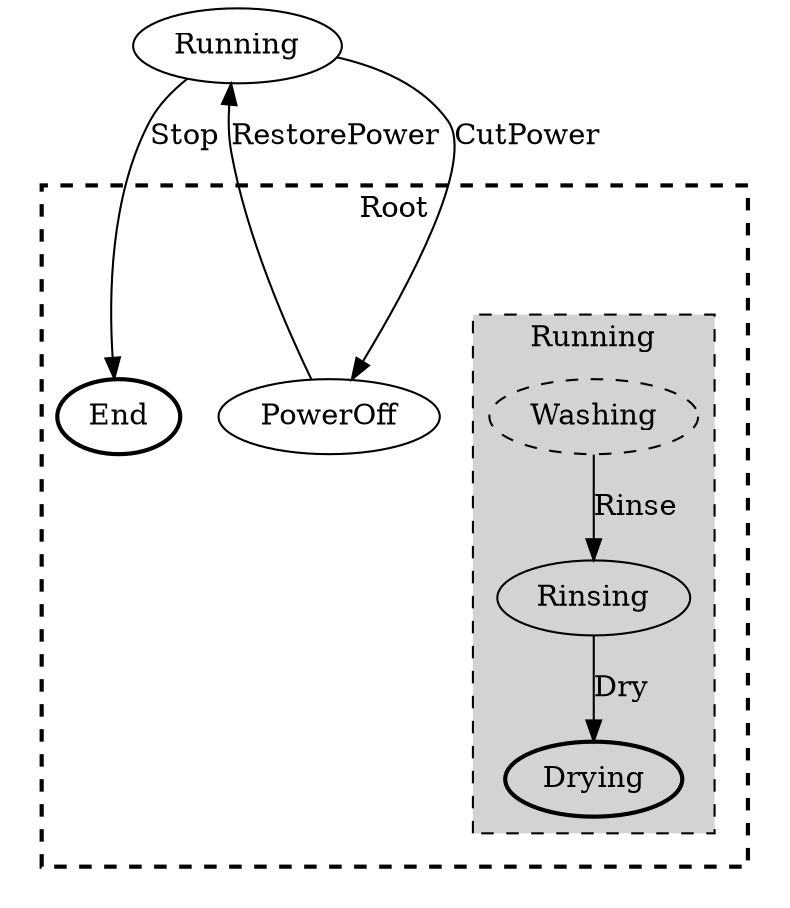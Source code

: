 digraph G {
    compound=true;

    subgraph cluster1000 {
        style=invis;
        subgraph cluster0 {
            style="visible, dashed, bold";
            label = "Root"
                subgraph cluster1001 {
                    style=invis;
                    subgraph cluster1 {
                        style="visible, dashed, filled";
                        label = "Running"
                            Washing [style="dashed"];
                            Rinsing [];
                            Drying [style="bold"];
                    }
                }
                End [style="bold"];
                PowerOff [];
        }
    }

    Running -> End [ltail=cluster1, label="Stop"];
    Running -> PowerOff [ltail=cluster1, label="CutPower"];
    Washing -> Rinsing [label="Rinse"];
    Rinsing -> Drying [label="Dry"];
    PowerOff -> Running [lhead=cluster1, label="RestorePower"];
}

